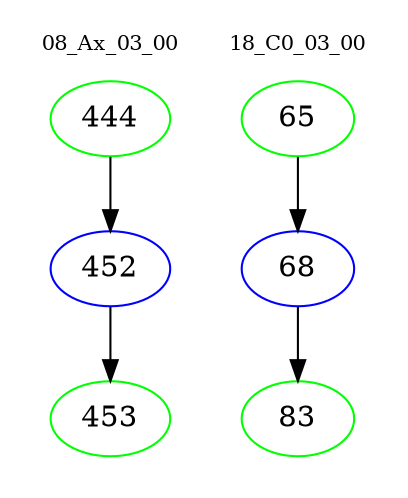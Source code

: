 digraph{
subgraph cluster_0 {
color = white
label = "08_Ax_03_00";
fontsize=10;
T0_444 [label="444", color="green"]
T0_444 -> T0_452 [color="black"]
T0_452 [label="452", color="blue"]
T0_452 -> T0_453 [color="black"]
T0_453 [label="453", color="green"]
}
subgraph cluster_1 {
color = white
label = "18_C0_03_00";
fontsize=10;
T1_65 [label="65", color="green"]
T1_65 -> T1_68 [color="black"]
T1_68 [label="68", color="blue"]
T1_68 -> T1_83 [color="black"]
T1_83 [label="83", color="green"]
}
}
